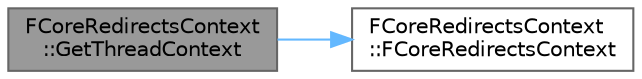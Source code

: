 digraph "FCoreRedirectsContext::GetThreadContext"
{
 // INTERACTIVE_SVG=YES
 // LATEX_PDF_SIZE
  bgcolor="transparent";
  edge [fontname=Helvetica,fontsize=10,labelfontname=Helvetica,labelfontsize=10];
  node [fontname=Helvetica,fontsize=10,shape=box,height=0.2,width=0.4];
  rankdir="LR";
  Node1 [id="Node000001",label="FCoreRedirectsContext\l::GetThreadContext",height=0.2,width=0.4,color="gray40", fillcolor="grey60", style="filled", fontcolor="black",tooltip=" "];
  Node1 -> Node2 [id="edge1_Node000001_Node000002",color="steelblue1",style="solid",tooltip=" "];
  Node2 [id="Node000002",label="FCoreRedirectsContext\l::FCoreRedirectsContext",height=0.2,width=0.4,color="grey40", fillcolor="white", style="filled",URL="$db/de5/structFCoreRedirectsContext.html#a5e2068da62aa4c232cee37376dec37bb",tooltip="Creates a context with a debug context name."];
}
